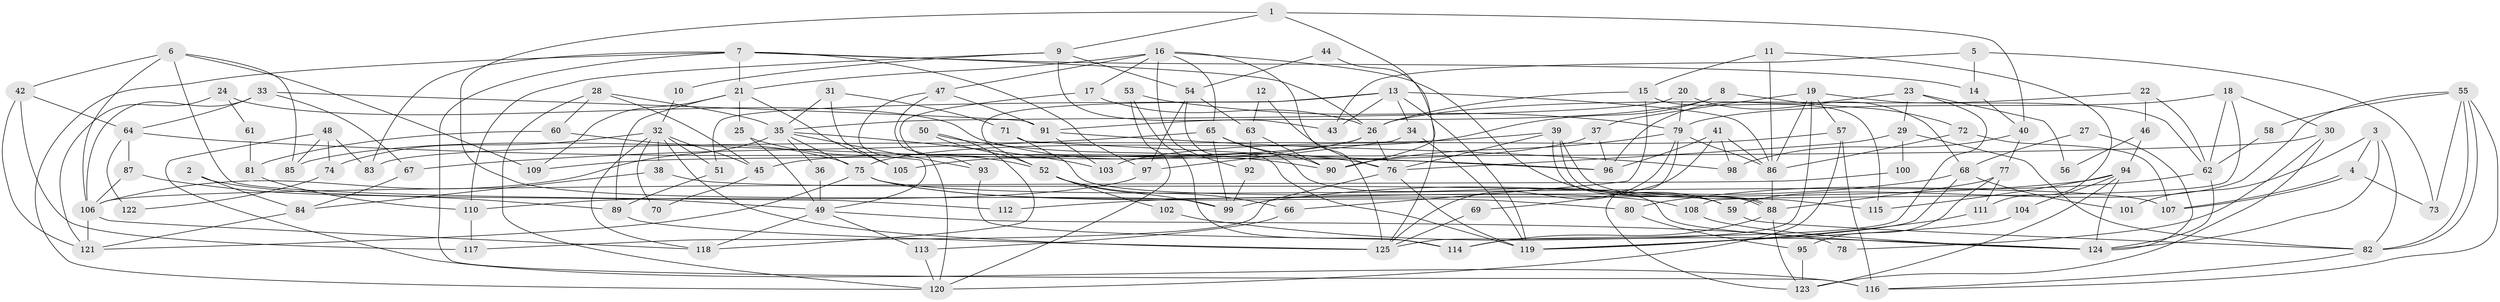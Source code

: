 // Generated by graph-tools (version 1.1) at 2025/26/03/09/25 03:26:20]
// undirected, 125 vertices, 250 edges
graph export_dot {
graph [start="1"]
  node [color=gray90,style=filled];
  1;
  2;
  3;
  4;
  5;
  6;
  7;
  8;
  9;
  10;
  11;
  12;
  13;
  14;
  15;
  16;
  17;
  18;
  19;
  20;
  21;
  22;
  23;
  24;
  25;
  26;
  27;
  28;
  29;
  30;
  31;
  32;
  33;
  34;
  35;
  36;
  37;
  38;
  39;
  40;
  41;
  42;
  43;
  44;
  45;
  46;
  47;
  48;
  49;
  50;
  51;
  52;
  53;
  54;
  55;
  56;
  57;
  58;
  59;
  60;
  61;
  62;
  63;
  64;
  65;
  66;
  67;
  68;
  69;
  70;
  71;
  72;
  73;
  74;
  75;
  76;
  77;
  78;
  79;
  80;
  81;
  82;
  83;
  84;
  85;
  86;
  87;
  88;
  89;
  90;
  91;
  92;
  93;
  94;
  95;
  96;
  97;
  98;
  99;
  100;
  101;
  102;
  103;
  104;
  105;
  106;
  107;
  108;
  109;
  110;
  111;
  112;
  113;
  114;
  115;
  116;
  117;
  118;
  119;
  120;
  121;
  122;
  123;
  124;
  125;
  1 -- 99;
  1 -- 90;
  1 -- 9;
  1 -- 40;
  2 -- 84;
  2 -- 49;
  3 -- 82;
  3 -- 124;
  3 -- 4;
  3 -- 101;
  4 -- 107;
  4 -- 107;
  4 -- 73;
  5 -- 73;
  5 -- 14;
  5 -- 43;
  6 -- 42;
  6 -- 106;
  6 -- 85;
  6 -- 109;
  6 -- 112;
  7 -- 21;
  7 -- 120;
  7 -- 14;
  7 -- 26;
  7 -- 83;
  7 -- 97;
  7 -- 116;
  8 -- 91;
  8 -- 75;
  8 -- 72;
  9 -- 54;
  9 -- 10;
  9 -- 43;
  9 -- 110;
  10 -- 32;
  11 -- 86;
  11 -- 111;
  11 -- 15;
  12 -- 63;
  12 -- 76;
  13 -- 86;
  13 -- 43;
  13 -- 34;
  13 -- 51;
  13 -- 52;
  13 -- 119;
  14 -- 40;
  15 -- 26;
  15 -- 66;
  15 -- 115;
  16 -- 59;
  16 -- 17;
  16 -- 21;
  16 -- 47;
  16 -- 65;
  16 -- 92;
  16 -- 125;
  17 -- 26;
  17 -- 93;
  18 -- 30;
  18 -- 108;
  18 -- 62;
  18 -- 79;
  19 -- 125;
  19 -- 57;
  19 -- 37;
  19 -- 62;
  19 -- 86;
  20 -- 79;
  20 -- 68;
  20 -- 35;
  21 -- 89;
  21 -- 25;
  21 -- 105;
  21 -- 109;
  22 -- 62;
  22 -- 26;
  22 -- 46;
  23 -- 29;
  23 -- 96;
  23 -- 56;
  23 -- 114;
  24 -- 76;
  24 -- 121;
  24 -- 61;
  25 -- 52;
  25 -- 49;
  26 -- 76;
  26 -- 85;
  26 -- 105;
  27 -- 124;
  27 -- 68;
  28 -- 35;
  28 -- 45;
  28 -- 60;
  28 -- 120;
  29 -- 76;
  29 -- 82;
  29 -- 100;
  30 -- 109;
  30 -- 123;
  30 -- 78;
  31 -- 105;
  31 -- 35;
  31 -- 71;
  32 -- 118;
  32 -- 125;
  32 -- 38;
  32 -- 45;
  32 -- 51;
  32 -- 70;
  32 -- 74;
  33 -- 106;
  33 -- 91;
  33 -- 64;
  33 -- 67;
  34 -- 97;
  34 -- 119;
  35 -- 103;
  35 -- 36;
  35 -- 75;
  35 -- 93;
  35 -- 106;
  36 -- 49;
  37 -- 96;
  37 -- 45;
  38 -- 84;
  38 -- 59;
  39 -- 88;
  39 -- 88;
  39 -- 83;
  39 -- 76;
  39 -- 115;
  40 -- 77;
  40 -- 98;
  41 -- 86;
  41 -- 96;
  41 -- 69;
  41 -- 98;
  42 -- 117;
  42 -- 64;
  42 -- 121;
  44 -- 54;
  44 -- 125;
  45 -- 70;
  46 -- 94;
  46 -- 56;
  47 -- 120;
  47 -- 49;
  47 -- 91;
  48 -- 116;
  48 -- 85;
  48 -- 74;
  48 -- 83;
  49 -- 78;
  49 -- 113;
  49 -- 118;
  50 -- 118;
  50 -- 52;
  50 -- 90;
  51 -- 89;
  52 -- 66;
  52 -- 99;
  52 -- 102;
  53 -- 79;
  53 -- 114;
  53 -- 120;
  54 -- 63;
  54 -- 119;
  54 -- 97;
  55 -- 116;
  55 -- 82;
  55 -- 82;
  55 -- 58;
  55 -- 59;
  55 -- 73;
  57 -- 120;
  57 -- 116;
  57 -- 103;
  58 -- 62;
  59 -- 82;
  60 -- 75;
  60 -- 81;
  61 -- 81;
  62 -- 80;
  62 -- 124;
  63 -- 90;
  63 -- 92;
  64 -- 87;
  64 -- 96;
  64 -- 122;
  65 -- 90;
  65 -- 67;
  65 -- 99;
  65 -- 124;
  66 -- 113;
  67 -- 84;
  68 -- 119;
  68 -- 99;
  68 -- 101;
  69 -- 125;
  71 -- 88;
  71 -- 96;
  72 -- 86;
  72 -- 107;
  74 -- 122;
  75 -- 107;
  75 -- 80;
  75 -- 108;
  75 -- 121;
  76 -- 119;
  76 -- 117;
  77 -- 88;
  77 -- 95;
  77 -- 111;
  79 -- 123;
  79 -- 86;
  79 -- 90;
  79 -- 125;
  80 -- 95;
  81 -- 110;
  82 -- 116;
  84 -- 121;
  86 -- 88;
  87 -- 106;
  87 -- 89;
  88 -- 114;
  88 -- 123;
  89 -- 125;
  91 -- 98;
  91 -- 103;
  92 -- 99;
  93 -- 114;
  94 -- 124;
  94 -- 115;
  94 -- 104;
  94 -- 112;
  94 -- 123;
  95 -- 123;
  97 -- 110;
  100 -- 106;
  102 -- 124;
  104 -- 119;
  106 -- 121;
  106 -- 118;
  108 -- 124;
  110 -- 117;
  111 -- 119;
  113 -- 120;
}
